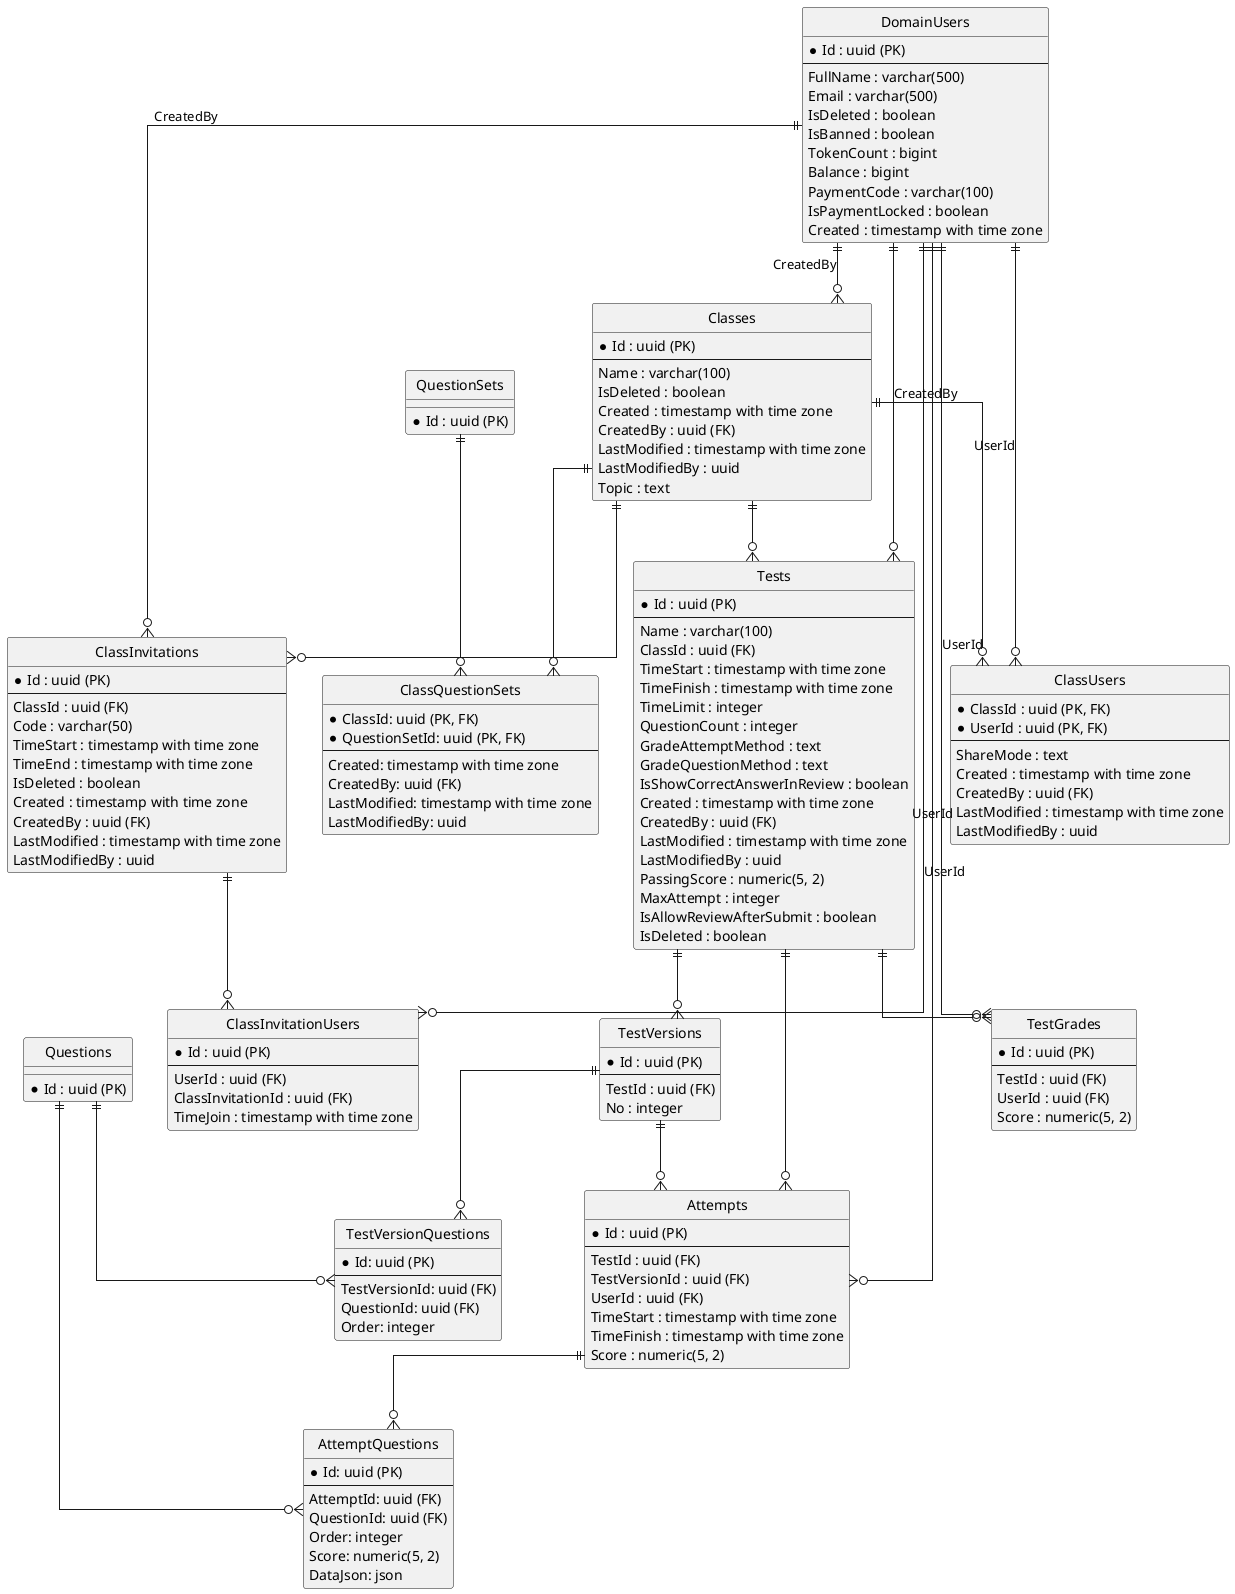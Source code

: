 @startuml

' hide the spot
hide circle
skinparam linetype ortho

' avoid problems with angled crows feet

entity "DomainUsers" {
  *Id : uuid (PK)
  --
  FullName : varchar(500)
  Email : varchar(500)
  IsDeleted : boolean
  IsBanned : boolean
  TokenCount : bigint
  Balance : bigint
  PaymentCode : varchar(100)
  IsPaymentLocked : boolean
  Created : timestamp with time zone
}

entity "Classes" {
  *Id : uuid (PK)
  --
  Name : varchar(100)
  IsDeleted : boolean
  Created : timestamp with time zone
  CreatedBy : uuid (FK)
  LastModified : timestamp with time zone
  LastModifiedBy : uuid
  Topic : text
}

entity "ClassUsers" {
  *ClassId : uuid (PK, FK)
  *UserId : uuid (PK, FK)
  --
  ShareMode : text
  Created : timestamp with time zone
  CreatedBy : uuid (FK)
  LastModified : timestamp with time zone
  LastModifiedBy : uuid
}

entity "ClassInvitations" {
  *Id : uuid (PK)
  --
  ClassId : uuid (FK)
  Code : varchar(50)
  TimeStart : timestamp with time zone
  TimeEnd : timestamp with time zone
  IsDeleted : boolean
  Created : timestamp with time zone
  CreatedBy : uuid (FK)
  LastModified : timestamp with time zone
  LastModifiedBy : uuid
}

entity "ClassInvitationUsers" {
  *Id : uuid (PK)
  --
  UserId : uuid (FK)
  ClassInvitationId : uuid (FK)
  TimeJoin : timestamp with time zone
}

entity "ClassQuestionSets" {
    *ClassId: uuid (PK, FK)
    *QuestionSetId: uuid (PK, FK)
    --
    Created: timestamp with time zone
    CreatedBy: uuid (FK)
    LastModified: timestamp with time zone
    LastModifiedBy: uuid
}

entity "Tests" {
  *Id : uuid (PK)
  --
  Name : varchar(100)
  ClassId : uuid (FK)
  TimeStart : timestamp with time zone
  TimeFinish : timestamp with time zone
  TimeLimit : integer
  QuestionCount : integer
  GradeAttemptMethod : text
  GradeQuestionMethod : text
  IsShowCorrectAnswerInReview : boolean
  Created : timestamp with time zone
  CreatedBy : uuid (FK)
  LastModified : timestamp with time zone
  LastModifiedBy : uuid
  PassingScore : numeric(5, 2)
  MaxAttempt : integer
  IsAllowReviewAfterSubmit : boolean
  IsDeleted : boolean
}

entity "TestVersions" {
  *Id : uuid (PK)
  --
  TestId : uuid (FK)
  No : integer
}

entity "TestVersionQuestions" {
    *Id: uuid (PK)
    --
    TestVersionId: uuid (FK)
    QuestionId: uuid (FK)
    Order: integer
}

entity "Attempts" {
  *Id : uuid (PK)
  --
  TestId : uuid (FK)
  TestVersionId : uuid (FK)
  UserId : uuid (FK)
  TimeStart : timestamp with time zone
  TimeFinish : timestamp with time zone
  Score : numeric(5, 2)
}

entity "AttemptQuestions" {
    *Id: uuid (PK)
    --
    AttemptId: uuid (FK)
    QuestionId: uuid (FK)
    Order: integer
    Score: numeric(5, 2)
    DataJson: json
}

entity "TestGrades" {
  *Id : uuid (PK)
  --
  TestId : uuid (FK)
  UserId : uuid (FK)
  Score : numeric(5, 2)
}

entity "QuestionSets" {
  *Id : uuid (PK)
}

entity "Questions" {
  *Id : uuid (PK)
}

"DomainUsers" ||--o{ "Classes" : CreatedBy
"DomainUsers" ||--o{ "ClassUsers" : UserId
"DomainUsers" ||--o{ "ClassInvitations" : CreatedBy
"DomainUsers" ||--o{ "ClassInvitationUsers" : UserId
"DomainUsers" ||--o{ "Tests" : CreatedBy
"DomainUsers" ||--o{ "Attempts" : UserId
"DomainUsers" ||--o{ "TestGrades" : UserId

"Classes" ||--o{ "ClassUsers"
"Classes" ||--o{ "ClassInvitations"
"Classes" ||--o{ "Tests"
"Classes" ||--o{ "ClassQuestionSets"

"ClassInvitations" ||--o{ "ClassInvitationUsers"

"Tests" ||--o{ "TestVersions"
"Tests" ||--o{ "Attempts"
"Tests" ||--o{ "TestGrades"

"TestVersions" ||--o{ "Attempts"
"TestVersions" ||--o{ "TestVersionQuestions"

"Attempts" ||--o{ "AttemptQuestions"

"QuestionSets" ||--o{ "ClassQuestionSets"
"Questions" ||--o{ "TestVersionQuestions"
"Questions" ||--o{ "AttemptQuestions"

@enduml